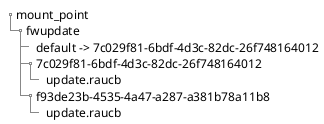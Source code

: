 @startuml

salt
{
{T
+ mount_point
++ fwupdate
+++ default -> 7c029f81-6bdf-4d3c-82dc-26f748164012
+++ 7c029f81-6bdf-4d3c-82dc-26f748164012
++++ update.raucb
+++ f93de23b-4535-4a47-a287-a381b78a11b8
++++ update.raucb
}
}

@enduml